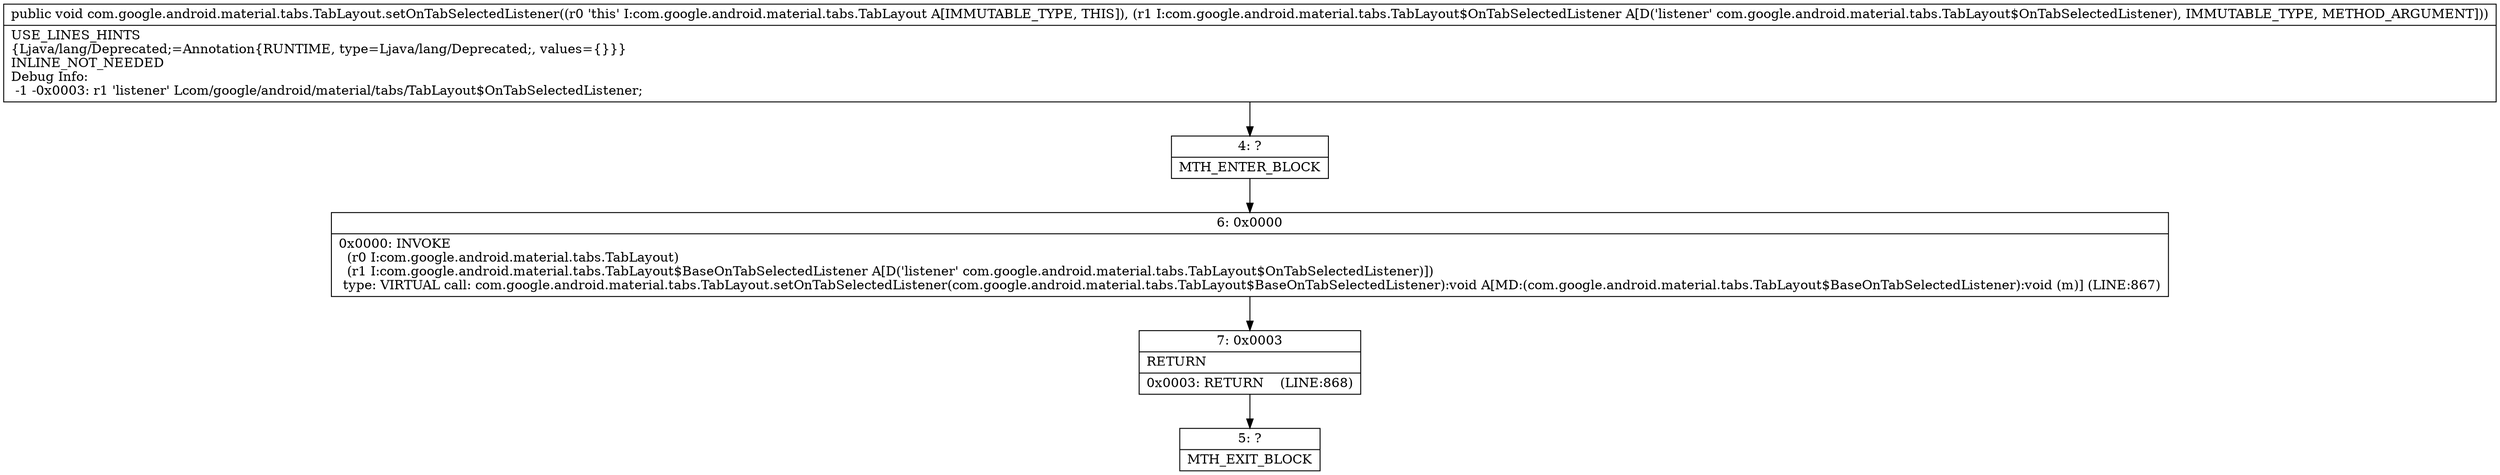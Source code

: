 digraph "CFG forcom.google.android.material.tabs.TabLayout.setOnTabSelectedListener(Lcom\/google\/android\/material\/tabs\/TabLayout$OnTabSelectedListener;)V" {
Node_4 [shape=record,label="{4\:\ ?|MTH_ENTER_BLOCK\l}"];
Node_6 [shape=record,label="{6\:\ 0x0000|0x0000: INVOKE  \l  (r0 I:com.google.android.material.tabs.TabLayout)\l  (r1 I:com.google.android.material.tabs.TabLayout$BaseOnTabSelectedListener A[D('listener' com.google.android.material.tabs.TabLayout$OnTabSelectedListener)])\l type: VIRTUAL call: com.google.android.material.tabs.TabLayout.setOnTabSelectedListener(com.google.android.material.tabs.TabLayout$BaseOnTabSelectedListener):void A[MD:(com.google.android.material.tabs.TabLayout$BaseOnTabSelectedListener):void (m)] (LINE:867)\l}"];
Node_7 [shape=record,label="{7\:\ 0x0003|RETURN\l|0x0003: RETURN    (LINE:868)\l}"];
Node_5 [shape=record,label="{5\:\ ?|MTH_EXIT_BLOCK\l}"];
MethodNode[shape=record,label="{public void com.google.android.material.tabs.TabLayout.setOnTabSelectedListener((r0 'this' I:com.google.android.material.tabs.TabLayout A[IMMUTABLE_TYPE, THIS]), (r1 I:com.google.android.material.tabs.TabLayout$OnTabSelectedListener A[D('listener' com.google.android.material.tabs.TabLayout$OnTabSelectedListener), IMMUTABLE_TYPE, METHOD_ARGUMENT]))  | USE_LINES_HINTS\l\{Ljava\/lang\/Deprecated;=Annotation\{RUNTIME, type=Ljava\/lang\/Deprecated;, values=\{\}\}\}\lINLINE_NOT_NEEDED\lDebug Info:\l  \-1 \-0x0003: r1 'listener' Lcom\/google\/android\/material\/tabs\/TabLayout$OnTabSelectedListener;\l}"];
MethodNode -> Node_4;Node_4 -> Node_6;
Node_6 -> Node_7;
Node_7 -> Node_5;
}

